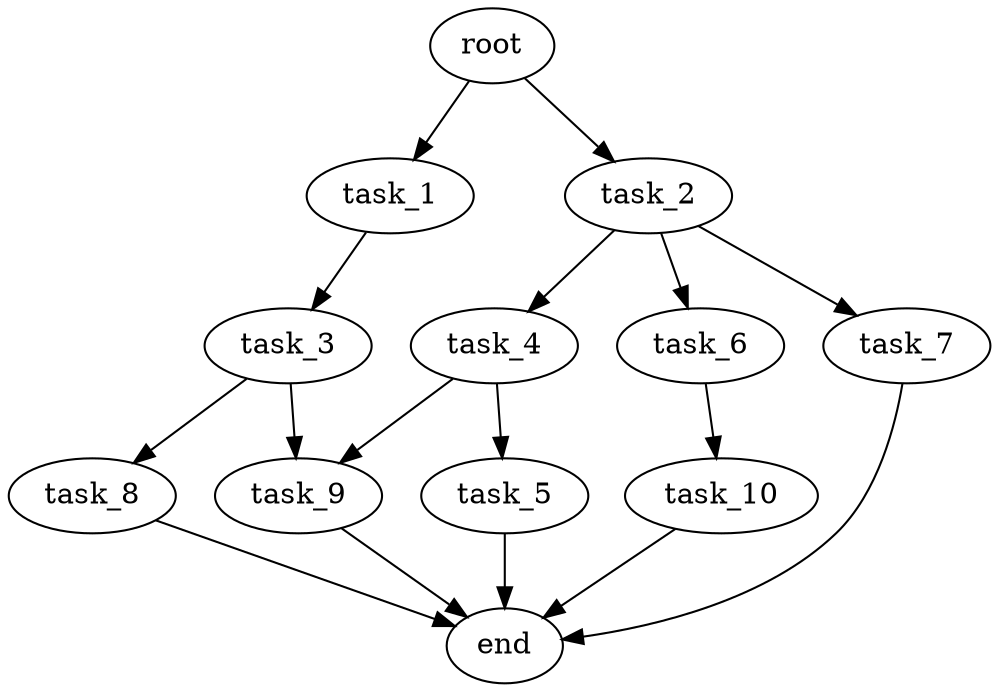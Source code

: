 digraph G {
  root [size="0.000000e+00"];
  task_1 [size="8.247073e+10"];
  task_2 [size="4.818996e+10"];
  task_3 [size="8.065078e+10"];
  task_4 [size="7.465847e+10"];
  task_5 [size="3.387814e+10"];
  task_6 [size="1.152582e+10"];
  task_7 [size="9.628970e+10"];
  task_8 [size="1.408429e+10"];
  task_9 [size="9.665036e+10"];
  task_10 [size="8.601546e+10"];
  end [size="0.000000e+00"];

  root -> task_1 [size="1.000000e-12"];
  root -> task_2 [size="1.000000e-12"];
  task_1 -> task_3 [size="8.065078e+08"];
  task_2 -> task_4 [size="7.465847e+08"];
  task_2 -> task_6 [size="1.152582e+08"];
  task_2 -> task_7 [size="9.628970e+08"];
  task_3 -> task_8 [size="1.408429e+08"];
  task_3 -> task_9 [size="4.832518e+08"];
  task_4 -> task_5 [size="3.387814e+08"];
  task_4 -> task_9 [size="4.832518e+08"];
  task_5 -> end [size="1.000000e-12"];
  task_6 -> task_10 [size="8.601546e+08"];
  task_7 -> end [size="1.000000e-12"];
  task_8 -> end [size="1.000000e-12"];
  task_9 -> end [size="1.000000e-12"];
  task_10 -> end [size="1.000000e-12"];
}
